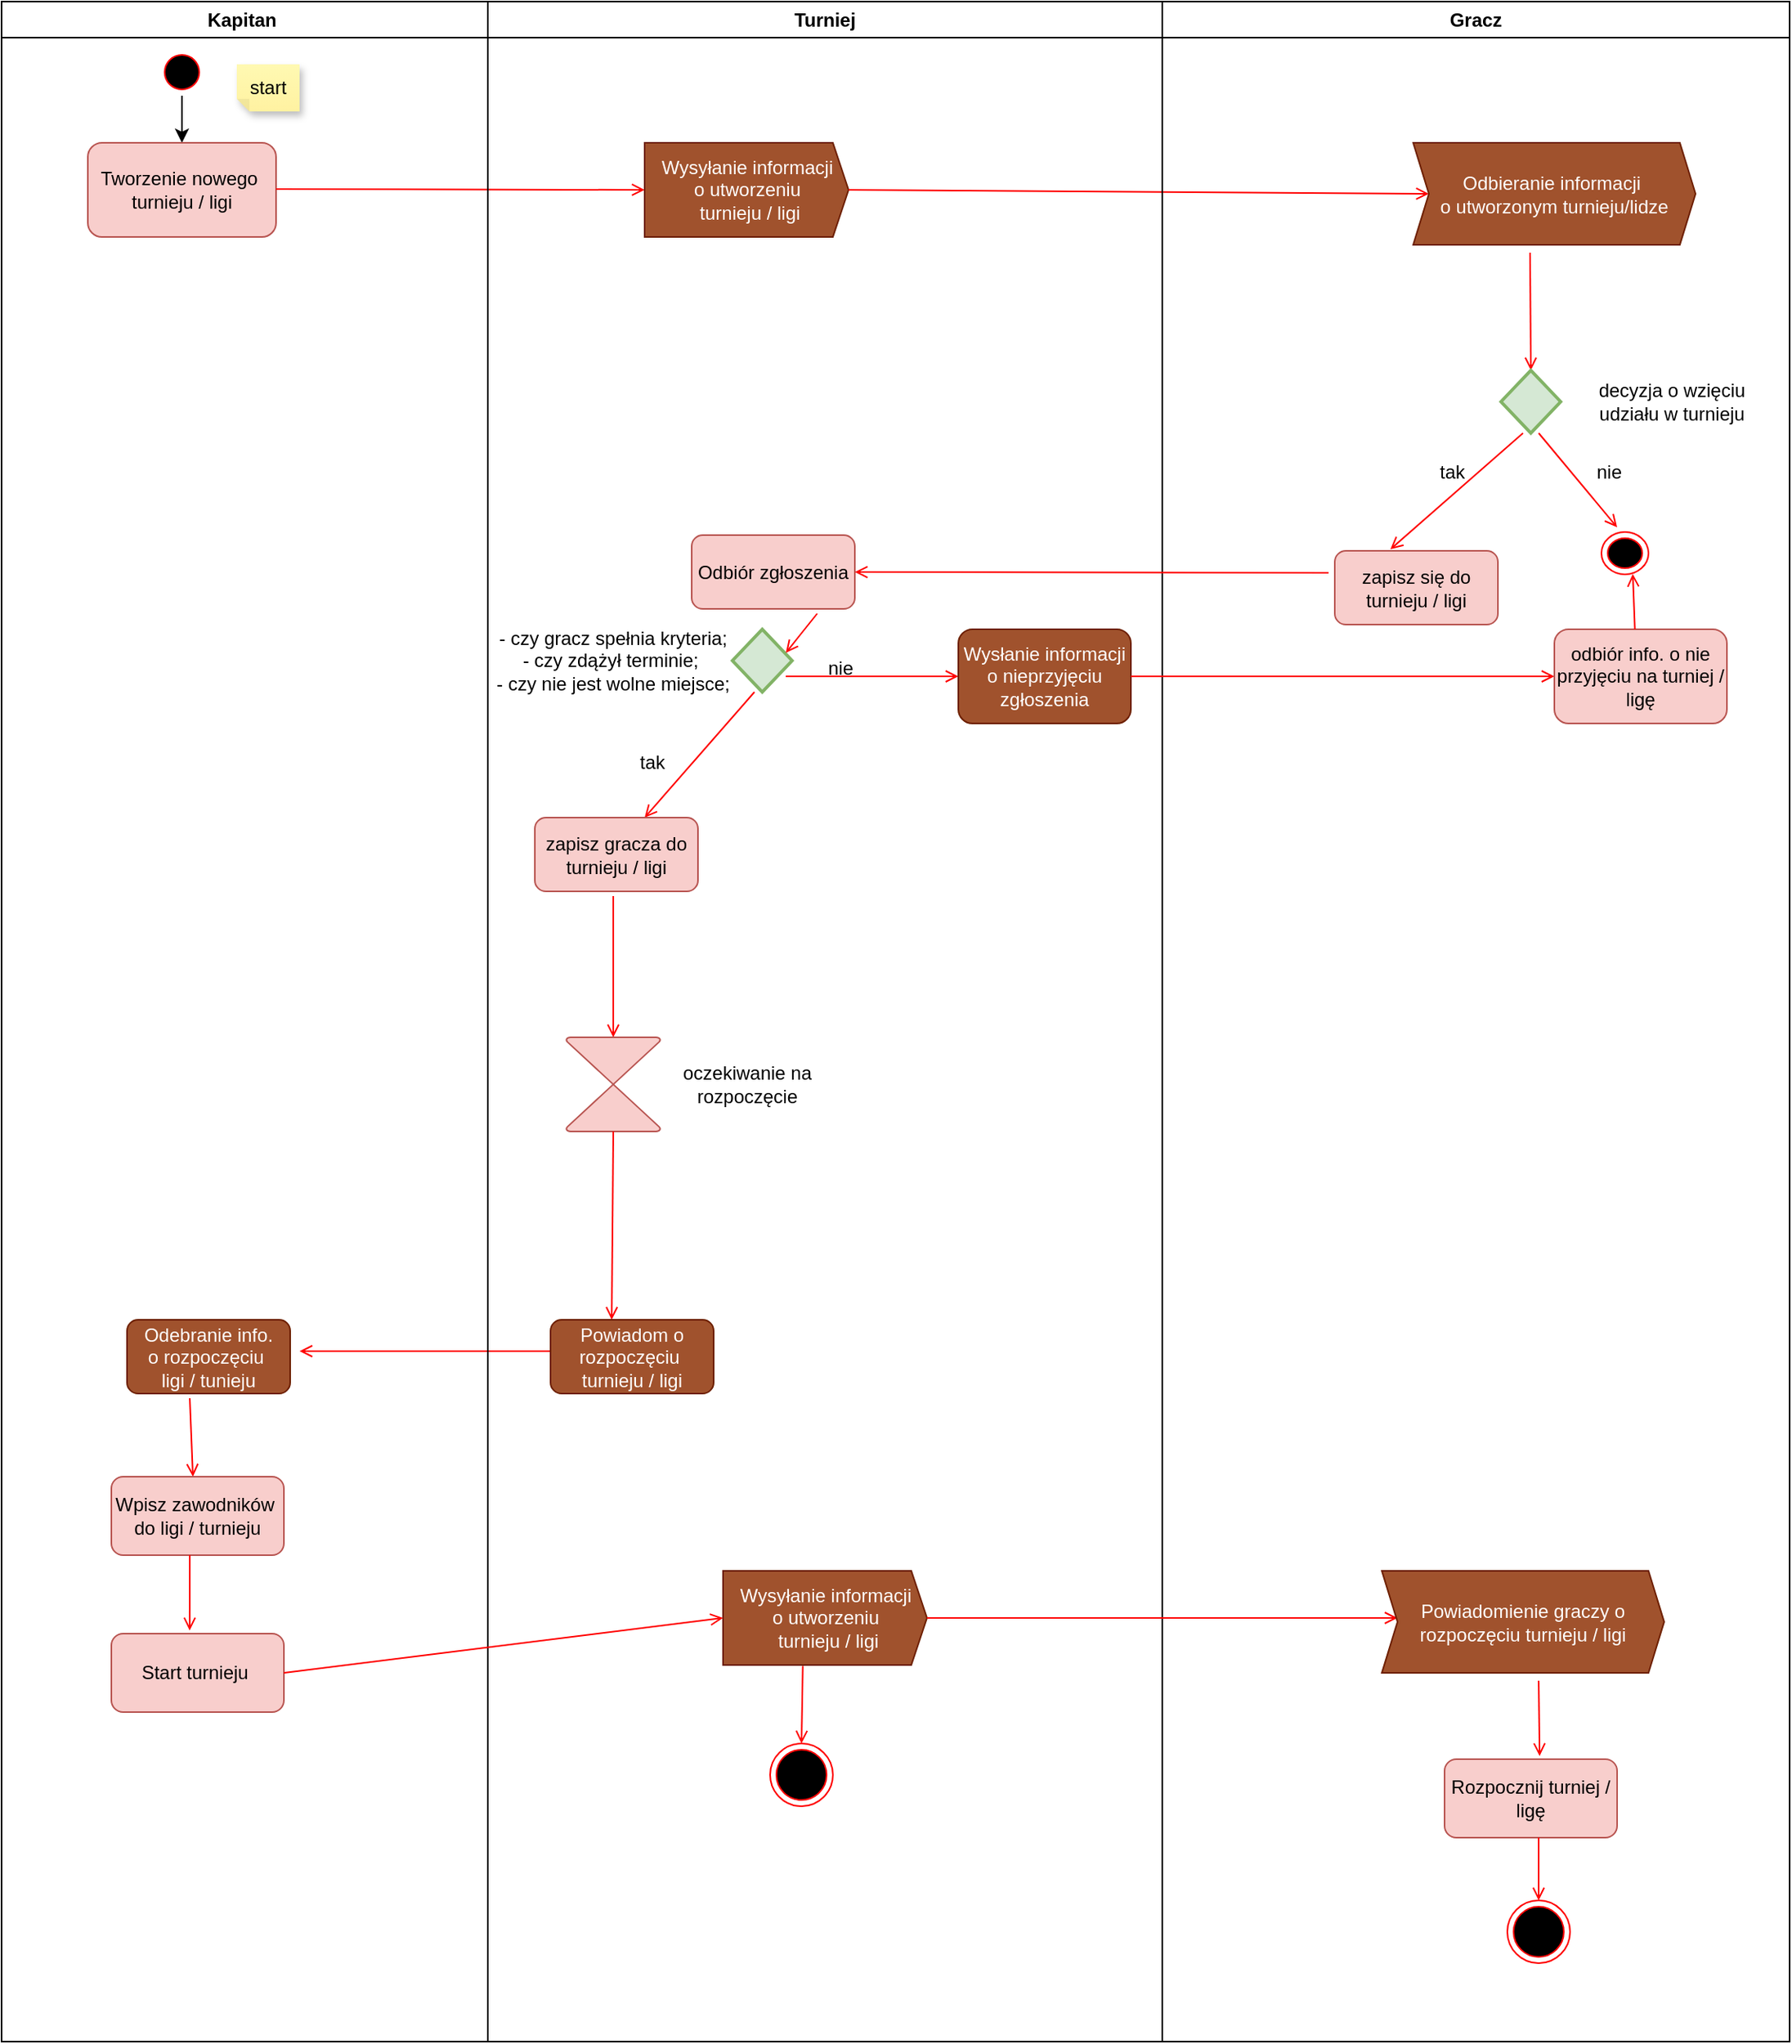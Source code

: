 <mxfile version="23.1.4" type="device">
  <diagram name="Page-1" id="e7e014a7-5840-1c2e-5031-d8a46d1fe8dd">
    <mxGraphModel dx="1434" dy="746" grid="1" gridSize="10" guides="0" tooltips="1" connect="1" arrows="1" fold="1" page="1" pageScale="1" pageWidth="1169" pageHeight="826" background="none" math="0" shadow="0">
      <root>
        <mxCell id="0" />
        <mxCell id="1" parent="0" />
        <mxCell id="2" value="Kapitan " style="swimlane;whiteSpace=wrap" parent="1" vertex="1">
          <mxGeometry x="20" y="30" width="310" height="1300" as="geometry" />
        </mxCell>
        <mxCell id="EvHhExTTySvwsWycsZvn-63" value="" style="edgeStyle=orthogonalEdgeStyle;rounded=0;orthogonalLoop=1;jettySize=auto;html=1;" parent="2" source="5" target="JqCalTuAPM29PYD1mBbm-44" edge="1">
          <mxGeometry relative="1" as="geometry" />
        </mxCell>
        <mxCell id="5" value="" style="ellipse;shape=startState;fillColor=#000000;strokeColor=#ff0000;" parent="2" vertex="1">
          <mxGeometry x="100" y="30" width="30" height="30" as="geometry" />
        </mxCell>
        <mxCell id="JqCalTuAPM29PYD1mBbm-41" value="start" style="shape=note;whiteSpace=wrap;html=1;backgroundOutline=1;fontColor=#000000;darkOpacity=0.05;fillColor=#FFF9B2;strokeColor=none;fillStyle=solid;direction=west;gradientDirection=north;gradientColor=#FFF2A1;shadow=1;size=8;pointerEvents=1;" parent="2" vertex="1">
          <mxGeometry x="150" y="40" width="40" height="30" as="geometry" />
        </mxCell>
        <mxCell id="JqCalTuAPM29PYD1mBbm-44" value="Tworzenie nowego&amp;nbsp;&lt;br&gt;turnieju / ligi" style="rounded=1;whiteSpace=wrap;html=1;fillColor=#f8cecc;strokeColor=#b85450;" parent="2" vertex="1">
          <mxGeometry x="55" y="90" width="120" height="60" as="geometry" />
        </mxCell>
        <mxCell id="JqCalTuAPM29PYD1mBbm-45" value="" style="edgeStyle=none;strokeColor=#FF0000;endArrow=open;endFill=1;rounded=0;" parent="2" edge="1">
          <mxGeometry width="100" height="100" relative="1" as="geometry">
            <mxPoint x="175" y="119.5" as="sourcePoint" />
            <mxPoint x="410" y="120" as="targetPoint" />
          </mxGeometry>
        </mxCell>
        <mxCell id="EvHhExTTySvwsWycsZvn-72" value="Odebranie info.&lt;br&gt;o rozpoczęciu&amp;nbsp;&lt;br&gt;ligi / tunieju" style="rounded=1;whiteSpace=wrap;html=1;fillColor=#a0522d;strokeColor=#6D1F00;fontColor=#ffffff;" parent="2" vertex="1">
          <mxGeometry x="80" y="840" width="104" height="47" as="geometry" />
        </mxCell>
        <mxCell id="EvHhExTTySvwsWycsZvn-73" value="" style="endArrow=open;strokeColor=#FF0000;endFill=1;rounded=0" parent="2" edge="1">
          <mxGeometry relative="1" as="geometry">
            <mxPoint x="120" y="890" as="sourcePoint" />
            <mxPoint x="122" y="940" as="targetPoint" />
            <Array as="points" />
          </mxGeometry>
        </mxCell>
        <mxCell id="EvHhExTTySvwsWycsZvn-75" value="Wpisz zawodników&amp;nbsp;&lt;br&gt;do ligi / turnieju" style="rounded=1;whiteSpace=wrap;html=1;fillColor=#f8cecc;strokeColor=#b85450;" parent="2" vertex="1">
          <mxGeometry x="70" y="940" width="110" height="50" as="geometry" />
        </mxCell>
        <mxCell id="EvHhExTTySvwsWycsZvn-86" value="Start turnieju&amp;nbsp;" style="rounded=1;whiteSpace=wrap;html=1;fillColor=#f8cecc;strokeColor=#b85450;" parent="2" vertex="1">
          <mxGeometry x="70" y="1040" width="110" height="50" as="geometry" />
        </mxCell>
        <mxCell id="EvHhExTTySvwsWycsZvn-88" value="" style="endArrow=open;strokeColor=#FF0000;endFill=1;rounded=0;entryX=0.454;entryY=-0.041;entryDx=0;entryDy=0;entryPerimeter=0;" parent="2" target="EvHhExTTySvwsWycsZvn-86" edge="1">
          <mxGeometry relative="1" as="geometry">
            <mxPoint x="120" y="990" as="sourcePoint" />
            <mxPoint x="120" y="1030" as="targetPoint" />
            <Array as="points" />
          </mxGeometry>
        </mxCell>
        <mxCell id="EvHhExTTySvwsWycsZvn-71" value="" style="endArrow=open;strokeColor=#FF0000;endFill=1;rounded=0" parent="2" edge="1">
          <mxGeometry relative="1" as="geometry">
            <mxPoint x="350" y="860" as="sourcePoint" />
            <mxPoint x="190" y="860" as="targetPoint" />
            <Array as="points" />
          </mxGeometry>
        </mxCell>
        <mxCell id="3" value="Turniej" style="swimlane;whiteSpace=wrap" parent="1" vertex="1">
          <mxGeometry x="330" y="30" width="430" height="1300" as="geometry" />
        </mxCell>
        <mxCell id="EvHhExTTySvwsWycsZvn-47" value="Odbiór zgłoszenia" style="rounded=1;whiteSpace=wrap;html=1;fillColor=#f8cecc;strokeColor=#b85450;" parent="3" vertex="1">
          <mxGeometry x="130" y="340" width="104" height="47" as="geometry" />
        </mxCell>
        <mxCell id="EvHhExTTySvwsWycsZvn-49" value="" style="strokeWidth=2;html=1;shape=mxgraph.flowchart.decision;whiteSpace=wrap;fillColor=#d5e8d4;strokeColor=#82b366;" parent="3" vertex="1">
          <mxGeometry x="155.93" y="400" width="38.13" height="40" as="geometry" />
        </mxCell>
        <mxCell id="EvHhExTTySvwsWycsZvn-50" value="" style="endArrow=open;strokeColor=#FF0000;endFill=1;rounded=0;entryX=0;entryY=0.5;entryDx=0;entryDy=0;" parent="3" target="EvHhExTTySvwsWycsZvn-64" edge="1">
          <mxGeometry relative="1" as="geometry">
            <mxPoint x="190" y="430" as="sourcePoint" />
            <mxPoint x="290" y="430" as="targetPoint" />
            <Array as="points" />
          </mxGeometry>
        </mxCell>
        <mxCell id="EvHhExTTySvwsWycsZvn-51" value="" style="endArrow=open;strokeColor=#FF0000;endFill=1;rounded=0" parent="3" edge="1">
          <mxGeometry relative="1" as="geometry">
            <mxPoint x="170" y="440" as="sourcePoint" />
            <mxPoint x="100" y="520" as="targetPoint" />
            <Array as="points" />
          </mxGeometry>
        </mxCell>
        <mxCell id="EvHhExTTySvwsWycsZvn-52" value="nie" style="text;html=1;align=center;verticalAlign=middle;whiteSpace=wrap;rounded=0;" parent="3" vertex="1">
          <mxGeometry x="210" y="420" width="30" height="10" as="geometry" />
        </mxCell>
        <mxCell id="EvHhExTTySvwsWycsZvn-53" value="- czy gracz spełnia kryteria;&lt;br&gt;- czy zdążył terminie;&amp;nbsp;&lt;br&gt;- czy nie jest wolne miejsce;" style="text;html=1;align=center;verticalAlign=middle;whiteSpace=wrap;rounded=0;" parent="3" vertex="1">
          <mxGeometry y="400" width="160" height="40" as="geometry" />
        </mxCell>
        <mxCell id="EvHhExTTySvwsWycsZvn-54" value="tak" style="text;html=1;align=center;verticalAlign=middle;whiteSpace=wrap;rounded=0;" parent="3" vertex="1">
          <mxGeometry x="90" y="480" width="30" height="10" as="geometry" />
        </mxCell>
        <mxCell id="EvHhExTTySvwsWycsZvn-55" value="zapisz gracza do turnieju / ligi" style="rounded=1;whiteSpace=wrap;html=1;fillColor=#f8cecc;strokeColor=#b85450;" parent="3" vertex="1">
          <mxGeometry x="30" y="520" width="104" height="47" as="geometry" />
        </mxCell>
        <mxCell id="EvHhExTTySvwsWycsZvn-56" value="" style="endArrow=open;strokeColor=#FF0000;endFill=1;rounded=0;" parent="3" edge="1">
          <mxGeometry relative="1" as="geometry">
            <mxPoint x="80" y="570" as="sourcePoint" />
            <mxPoint x="80" y="660" as="targetPoint" />
            <Array as="points" />
          </mxGeometry>
        </mxCell>
        <mxCell id="EvHhExTTySvwsWycsZvn-58" value="" style="verticalLabelPosition=bottom;verticalAlign=top;html=1;shape=mxgraph.flowchart.collate;fillColor=#f8cecc;strokeColor=#b85450;" parent="3" vertex="1">
          <mxGeometry x="50" y="660" width="60" height="60" as="geometry" />
        </mxCell>
        <mxCell id="EvHhExTTySvwsWycsZvn-59" style="edgeStyle=orthogonalEdgeStyle;rounded=0;orthogonalLoop=1;jettySize=auto;html=1;exitX=0.5;exitY=1;exitDx=0;exitDy=0;exitPerimeter=0;" parent="3" source="EvHhExTTySvwsWycsZvn-58" target="EvHhExTTySvwsWycsZvn-58" edge="1">
          <mxGeometry relative="1" as="geometry" />
        </mxCell>
        <mxCell id="EvHhExTTySvwsWycsZvn-60" value="oczekiwanie na&lt;br&gt;rozpoczęcie" style="text;html=1;align=center;verticalAlign=middle;resizable=0;points=[];autosize=1;strokeColor=none;fillColor=none;" parent="3" vertex="1">
          <mxGeometry x="110" y="670" width="110" height="40" as="geometry" />
        </mxCell>
        <mxCell id="EvHhExTTySvwsWycsZvn-64" value="Wysłanie informacji o nieprzyjęciu zgłoszenia" style="rounded=1;whiteSpace=wrap;html=1;fillColor=#a0522d;strokeColor=#6D1F00;fontColor=#ffffff;" parent="3" vertex="1">
          <mxGeometry x="300" y="400" width="110" height="60" as="geometry" />
        </mxCell>
        <mxCell id="EvHhExTTySvwsWycsZvn-44" value="" style="endArrow=open;strokeColor=#FF0000;endFill=1;rounded=0" parent="3" edge="1">
          <mxGeometry relative="1" as="geometry">
            <mxPoint x="210" y="390" as="sourcePoint" />
            <mxPoint x="190" y="415" as="targetPoint" />
            <Array as="points" />
          </mxGeometry>
        </mxCell>
        <mxCell id="EvHhExTTySvwsWycsZvn-69" value="" style="endArrow=open;strokeColor=#FF0000;endFill=1;rounded=0;entryX=0.375;entryY=0;entryDx=0;entryDy=0;entryPerimeter=0;" parent="3" edge="1" target="EvHhExTTySvwsWycsZvn-70">
          <mxGeometry relative="1" as="geometry">
            <mxPoint x="80" y="720" as="sourcePoint" />
            <mxPoint x="80" y="830" as="targetPoint" />
            <Array as="points" />
          </mxGeometry>
        </mxCell>
        <mxCell id="EvHhExTTySvwsWycsZvn-70" value="Powiadom o rozpoczęciu&amp;nbsp;&lt;br&gt;turnieju / ligi" style="rounded=1;whiteSpace=wrap;html=1;fillColor=#a0522d;strokeColor=#6D1F00;fontColor=#ffffff;" parent="3" vertex="1">
          <mxGeometry x="40" y="840" width="104" height="47" as="geometry" />
        </mxCell>
        <mxCell id="EvHhExTTySvwsWycsZvn-92" value="" style="endArrow=open;strokeColor=#FF0000;endFill=1;rounded=0;exitX=0.391;exitY=1.01;exitDx=0;exitDy=0;exitPerimeter=0;" parent="3" source="EvHhExTTySvwsWycsZvn-97" edge="1">
          <mxGeometry relative="1" as="geometry">
            <mxPoint x="200" y="1070" as="sourcePoint" />
            <mxPoint x="200" y="1110" as="targetPoint" />
            <Array as="points" />
          </mxGeometry>
        </mxCell>
        <mxCell id="EvHhExTTySvwsWycsZvn-96" value="Wysyłanie informacji &lt;br&gt;o utworzeniu&lt;br style=&quot;border-color: var(--border-color);&quot;&gt;&lt;span style=&quot;&quot;&gt;&amp;nbsp;turnieju / ligi&lt;/span&gt;" style="html=1;shadow=0;dashed=0;align=center;verticalAlign=middle;shape=mxgraph.arrows2.arrow;dy=0;dx=10;notch=0;fillColor=#a0522d;fontColor=#ffffff;strokeColor=#6D1F00;" parent="3" vertex="1">
          <mxGeometry x="100" y="90" width="130" height="60" as="geometry" />
        </mxCell>
        <mxCell id="JqCalTuAPM29PYD1mBbm-55" value="" style="edgeStyle=none;strokeColor=#FF0000;endArrow=open;endFill=1;rounded=0;exitX=1;exitY=0.5;exitDx=0;exitDy=0;entryX=0;entryY=0.5;entryDx=0;entryDy=0;" parent="3" target="JqCalTuAPM29PYD1mBbm-50" edge="1">
          <mxGeometry width="100" height="100" relative="1" as="geometry">
            <mxPoint x="230" y="120" as="sourcePoint" />
            <mxPoint x="580" y="123" as="targetPoint" />
          </mxGeometry>
        </mxCell>
        <mxCell id="EvHhExTTySvwsWycsZvn-97" value="Wysyłanie informacji &lt;br&gt;o utworzeniu&lt;br style=&quot;border-color: var(--border-color);&quot;&gt;&lt;span style=&quot;&quot;&gt;&amp;nbsp;turnieju / ligi&lt;/span&gt;" style="html=1;shadow=0;dashed=0;align=center;verticalAlign=middle;shape=mxgraph.arrows2.arrow;dy=0;dx=10;notch=0;fillColor=#a0522d;fontColor=#ffffff;strokeColor=#6D1F00;" parent="3" vertex="1">
          <mxGeometry x="150" y="1000" width="130" height="60" as="geometry" />
        </mxCell>
        <mxCell id="EvHhExTTySvwsWycsZvn-106" value="" style="ellipse;html=1;shape=endState;fillColor=#000000;strokeColor=#ff0000;" parent="3" vertex="1">
          <mxGeometry x="180" y="1110" width="40" height="40" as="geometry" />
        </mxCell>
        <mxCell id="4" value="Gracz" style="swimlane;whiteSpace=wrap" parent="1" vertex="1">
          <mxGeometry x="760" y="30" width="400" height="1300" as="geometry" />
        </mxCell>
        <mxCell id="EvHhExTTySvwsWycsZvn-45" value="" style="endArrow=open;strokeColor=#FF0000;endFill=1;rounded=0" parent="4" edge="1">
          <mxGeometry relative="1" as="geometry">
            <mxPoint x="-20" y="430" as="sourcePoint" />
            <mxPoint x="250" y="430" as="targetPoint" />
            <Array as="points" />
          </mxGeometry>
        </mxCell>
        <mxCell id="39" value="" style="endArrow=open;strokeColor=#FF0000;endFill=1;rounded=0" parent="4" edge="1">
          <mxGeometry relative="1" as="geometry">
            <mxPoint x="234.5" y="160" as="sourcePoint" />
            <mxPoint x="235" y="235" as="targetPoint" />
            <Array as="points" />
          </mxGeometry>
        </mxCell>
        <mxCell id="JqCalTuAPM29PYD1mBbm-57" value="" style="strokeWidth=2;html=1;shape=mxgraph.flowchart.decision;whiteSpace=wrap;fillColor=#d5e8d4;strokeColor=#82b366;" parent="4" vertex="1">
          <mxGeometry x="215.93" y="235" width="38.13" height="40" as="geometry" />
        </mxCell>
        <mxCell id="JqCalTuAPM29PYD1mBbm-58" value="decyzja o wzięciu udziału w turnieju" style="text;html=1;align=center;verticalAlign=middle;whiteSpace=wrap;rounded=0;" parent="4" vertex="1">
          <mxGeometry x="270" y="225" width="110" height="60" as="geometry" />
        </mxCell>
        <mxCell id="JqCalTuAPM29PYD1mBbm-60" value="" style="endArrow=open;strokeColor=#FF0000;endFill=1;rounded=0" parent="4" edge="1">
          <mxGeometry relative="1" as="geometry">
            <mxPoint x="240" y="275" as="sourcePoint" />
            <mxPoint x="290" y="335" as="targetPoint" />
            <Array as="points" />
          </mxGeometry>
        </mxCell>
        <mxCell id="JqCalTuAPM29PYD1mBbm-77" value="" style="endArrow=open;strokeColor=#FF0000;endFill=1;rounded=0;entryX=0.341;entryY=-0.02;entryDx=0;entryDy=0;entryPerimeter=0;" parent="4" target="EvHhExTTySvwsWycsZvn-39" edge="1">
          <mxGeometry relative="1" as="geometry">
            <mxPoint x="230" y="275" as="sourcePoint" />
            <mxPoint x="160" y="355" as="targetPoint" />
            <Array as="points" />
          </mxGeometry>
        </mxCell>
        <mxCell id="JqCalTuAPM29PYD1mBbm-79" value="tak" style="text;html=1;align=center;verticalAlign=middle;whiteSpace=wrap;rounded=0;" parent="4" vertex="1">
          <mxGeometry x="170" y="295" width="30" height="10" as="geometry" />
        </mxCell>
        <mxCell id="JqCalTuAPM29PYD1mBbm-78" value="nie" style="text;html=1;align=center;verticalAlign=middle;whiteSpace=wrap;rounded=0;" parent="4" vertex="1">
          <mxGeometry x="270" y="295" width="30" height="10" as="geometry" />
        </mxCell>
        <mxCell id="JqCalTuAPM29PYD1mBbm-80" value="" style="ellipse;html=1;shape=endState;fillColor=#000000;strokeColor=#ff0000;" parent="4" vertex="1">
          <mxGeometry x="280" y="338" width="30" height="27" as="geometry" />
        </mxCell>
        <mxCell id="EvHhExTTySvwsWycsZvn-39" value="zapisz się do turnieju / ligi" style="rounded=1;whiteSpace=wrap;html=1;fillColor=#f8cecc;strokeColor=#b85450;" parent="4" vertex="1">
          <mxGeometry x="110" y="350" width="104" height="47" as="geometry" />
        </mxCell>
        <mxCell id="JqCalTuAPM29PYD1mBbm-50" value="Odbieranie informacji&amp;nbsp;&lt;br&gt;o utworzonym turnieju/lidze" style="shape=step;perimeter=stepPerimeter;whiteSpace=wrap;html=1;fixedSize=1;size=10;fillColor=#a0522d;fontColor=#ffffff;strokeColor=#6D1F00;" parent="4" vertex="1">
          <mxGeometry x="160" y="90" width="180" height="65" as="geometry" />
        </mxCell>
        <mxCell id="EvHhExTTySvwsWycsZvn-67" value="odbiór info. o nie przyjęciu na turniej / ligę" style="rounded=1;whiteSpace=wrap;html=1;fillColor=#f8cecc;strokeColor=#b85450;" parent="4" vertex="1">
          <mxGeometry x="250" y="400" width="110" height="60" as="geometry" />
        </mxCell>
        <mxCell id="EvHhExTTySvwsWycsZvn-68" value="" style="endArrow=open;strokeColor=#FF0000;endFill=1;rounded=0;entryX=0.289;entryY=0.989;entryDx=0;entryDy=0;entryPerimeter=0;" parent="4" edge="1">
          <mxGeometry relative="1" as="geometry">
            <mxPoint x="301.33" y="400" as="sourcePoint" />
            <mxPoint x="300.0" y="364.703" as="targetPoint" />
            <Array as="points" />
          </mxGeometry>
        </mxCell>
        <mxCell id="EvHhExTTySvwsWycsZvn-94" value="" style="endArrow=open;strokeColor=#FF0000;endFill=1;rounded=0;exitX=1;exitY=0.5;exitDx=0;exitDy=0;" parent="4" edge="1">
          <mxGeometry relative="1" as="geometry">
            <mxPoint x="-150" y="1030" as="sourcePoint" />
            <mxPoint x="150" y="1030" as="targetPoint" />
            <Array as="points" />
          </mxGeometry>
        </mxCell>
        <mxCell id="EvHhExTTySvwsWycsZvn-98" value="Rozpocznij turniej / ligę" style="rounded=1;whiteSpace=wrap;html=1;fillColor=#f8cecc;strokeColor=#b85450;" parent="4" vertex="1">
          <mxGeometry x="180" y="1120" width="110" height="50" as="geometry" />
        </mxCell>
        <mxCell id="EvHhExTTySvwsWycsZvn-100" value="Powiadomienie graczy o rozpoczęciu turnieju / ligi" style="shape=step;perimeter=stepPerimeter;whiteSpace=wrap;html=1;fixedSize=1;size=10;fillColor=#a0522d;fontColor=#ffffff;strokeColor=#6D1F00;" parent="4" vertex="1">
          <mxGeometry x="140" y="1000" width="180" height="65" as="geometry" />
        </mxCell>
        <mxCell id="EvHhExTTySvwsWycsZvn-101" value="" style="endArrow=open;strokeColor=#FF0000;endFill=1;rounded=0;entryX=0.46;entryY=-0.04;entryDx=0;entryDy=0;entryPerimeter=0;" parent="4" edge="1">
          <mxGeometry relative="1" as="geometry">
            <mxPoint x="240" y="1070" as="sourcePoint" />
            <mxPoint x="240.6" y="1118.0" as="targetPoint" />
            <Array as="points" />
          </mxGeometry>
        </mxCell>
        <mxCell id="EvHhExTTySvwsWycsZvn-103" value="" style="endArrow=open;strokeColor=#FF0000;endFill=1;rounded=0" parent="4" edge="1">
          <mxGeometry relative="1" as="geometry">
            <mxPoint x="240" y="1170" as="sourcePoint" />
            <mxPoint x="240" y="1210" as="targetPoint" />
            <Array as="points" />
          </mxGeometry>
        </mxCell>
        <mxCell id="EvHhExTTySvwsWycsZvn-104" value="" style="ellipse;html=1;shape=endState;fillColor=#000000;strokeColor=#ff0000;" parent="4" vertex="1">
          <mxGeometry x="220" y="1210" width="40" height="40" as="geometry" />
        </mxCell>
        <mxCell id="EvHhExTTySvwsWycsZvn-43" value="" style="endArrow=open;strokeColor=#FF0000;endFill=1;rounded=0;exitX=-0.038;exitY=0.299;exitDx=0;exitDy=0;exitPerimeter=0;entryX=1;entryY=0.5;entryDx=0;entryDy=0;" parent="1" source="EvHhExTTySvwsWycsZvn-39" target="EvHhExTTySvwsWycsZvn-47" edge="1">
          <mxGeometry relative="1" as="geometry">
            <mxPoint x="700" y="400" as="sourcePoint" />
            <mxPoint x="570" y="400" as="targetPoint" />
            <Array as="points" />
          </mxGeometry>
        </mxCell>
        <mxCell id="EvHhExTTySvwsWycsZvn-90" value="" style="endArrow=open;strokeColor=#FF0000;endFill=1;rounded=0;exitX=1;exitY=0.5;exitDx=0;exitDy=0;entryX=0;entryY=0.5;entryDx=0;entryDy=0;entryPerimeter=0;" parent="1" source="EvHhExTTySvwsWycsZvn-86" edge="1" target="EvHhExTTySvwsWycsZvn-97">
          <mxGeometry relative="1" as="geometry">
            <mxPoint x="380" y="1060" as="sourcePoint" />
            <mxPoint x="470" y="1070" as="targetPoint" />
            <Array as="points" />
          </mxGeometry>
        </mxCell>
      </root>
    </mxGraphModel>
  </diagram>
</mxfile>
